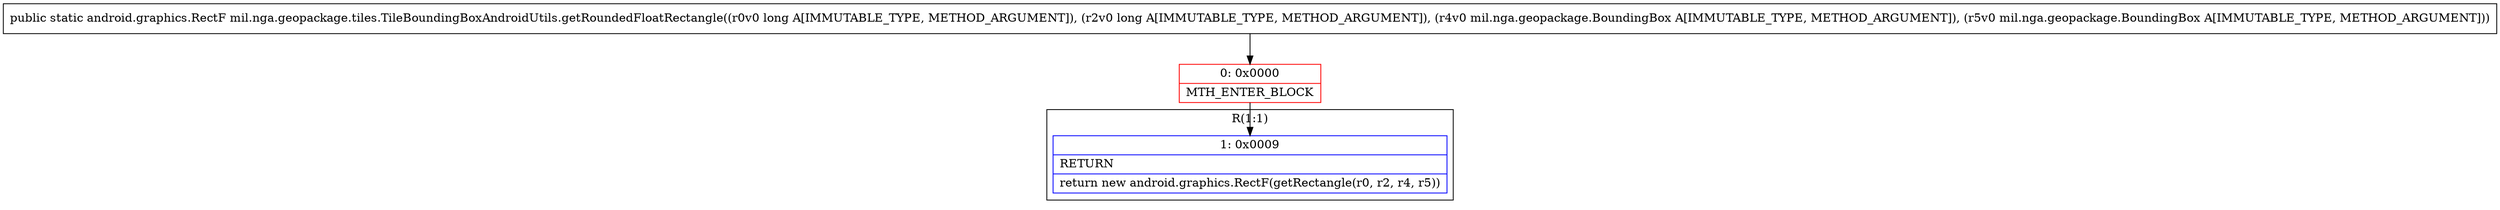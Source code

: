 digraph "CFG formil.nga.geopackage.tiles.TileBoundingBoxAndroidUtils.getRoundedFloatRectangle(JJLmil\/nga\/geopackage\/BoundingBox;Lmil\/nga\/geopackage\/BoundingBox;)Landroid\/graphics\/RectF;" {
subgraph cluster_Region_184371791 {
label = "R(1:1)";
node [shape=record,color=blue];
Node_1 [shape=record,label="{1\:\ 0x0009|RETURN\l|return new android.graphics.RectF(getRectangle(r0, r2, r4, r5))\l}"];
}
Node_0 [shape=record,color=red,label="{0\:\ 0x0000|MTH_ENTER_BLOCK\l}"];
MethodNode[shape=record,label="{public static android.graphics.RectF mil.nga.geopackage.tiles.TileBoundingBoxAndroidUtils.getRoundedFloatRectangle((r0v0 long A[IMMUTABLE_TYPE, METHOD_ARGUMENT]), (r2v0 long A[IMMUTABLE_TYPE, METHOD_ARGUMENT]), (r4v0 mil.nga.geopackage.BoundingBox A[IMMUTABLE_TYPE, METHOD_ARGUMENT]), (r5v0 mil.nga.geopackage.BoundingBox A[IMMUTABLE_TYPE, METHOD_ARGUMENT])) }"];
MethodNode -> Node_0;
Node_0 -> Node_1;
}

